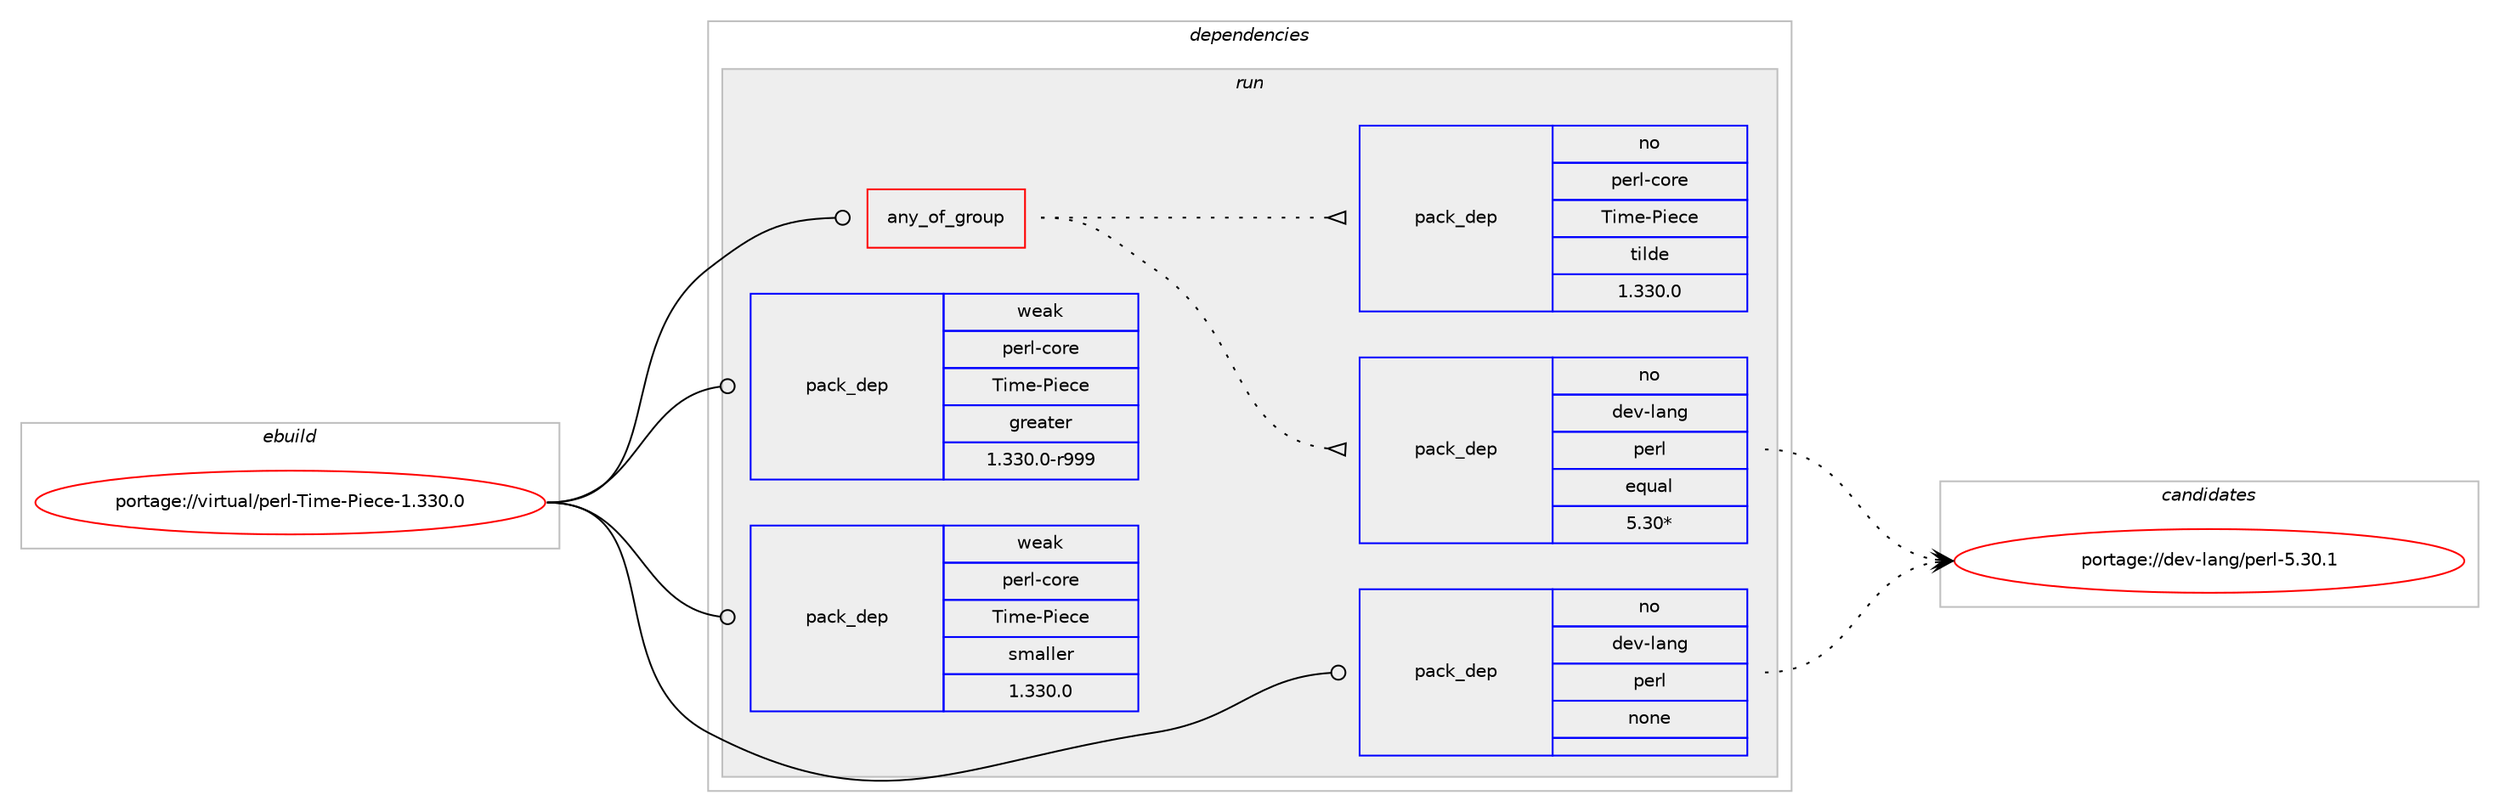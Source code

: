 digraph prolog {

# *************
# Graph options
# *************

newrank=true;
concentrate=true;
compound=true;
graph [rankdir=LR,fontname=Helvetica,fontsize=10,ranksep=1.5];#, ranksep=2.5, nodesep=0.2];
edge  [arrowhead=vee];
node  [fontname=Helvetica,fontsize=10];

# **********
# The ebuild
# **********

subgraph cluster_leftcol {
color=gray;
rank=same;
label=<<i>ebuild</i>>;
id [label="portage://virtual/perl-Time-Piece-1.330.0", color=red, width=4, href="../virtual/perl-Time-Piece-1.330.0.svg"];
}

# ****************
# The dependencies
# ****************

subgraph cluster_midcol {
color=gray;
label=<<i>dependencies</i>>;
subgraph cluster_compile {
fillcolor="#eeeeee";
style=filled;
label=<<i>compile</i>>;
}
subgraph cluster_compileandrun {
fillcolor="#eeeeee";
style=filled;
label=<<i>compile and run</i>>;
}
subgraph cluster_run {
fillcolor="#eeeeee";
style=filled;
label=<<i>run</i>>;
subgraph any119 {
dependency8703 [label=<<TABLE BORDER="0" CELLBORDER="1" CELLSPACING="0" CELLPADDING="4"><TR><TD CELLPADDING="10">any_of_group</TD></TR></TABLE>>, shape=none, color=red];subgraph pack7206 {
dependency8704 [label=<<TABLE BORDER="0" CELLBORDER="1" CELLSPACING="0" CELLPADDING="4" WIDTH="220"><TR><TD ROWSPAN="6" CELLPADDING="30">pack_dep</TD></TR><TR><TD WIDTH="110">no</TD></TR><TR><TD>dev-lang</TD></TR><TR><TD>perl</TD></TR><TR><TD>equal</TD></TR><TR><TD>5.30*</TD></TR></TABLE>>, shape=none, color=blue];
}
dependency8703:e -> dependency8704:w [weight=20,style="dotted",arrowhead="oinv"];
subgraph pack7207 {
dependency8705 [label=<<TABLE BORDER="0" CELLBORDER="1" CELLSPACING="0" CELLPADDING="4" WIDTH="220"><TR><TD ROWSPAN="6" CELLPADDING="30">pack_dep</TD></TR><TR><TD WIDTH="110">no</TD></TR><TR><TD>perl-core</TD></TR><TR><TD>Time-Piece</TD></TR><TR><TD>tilde</TD></TR><TR><TD>1.330.0</TD></TR></TABLE>>, shape=none, color=blue];
}
dependency8703:e -> dependency8705:w [weight=20,style="dotted",arrowhead="oinv"];
}
id:e -> dependency8703:w [weight=20,style="solid",arrowhead="odot"];
subgraph pack7208 {
dependency8706 [label=<<TABLE BORDER="0" CELLBORDER="1" CELLSPACING="0" CELLPADDING="4" WIDTH="220"><TR><TD ROWSPAN="6" CELLPADDING="30">pack_dep</TD></TR><TR><TD WIDTH="110">no</TD></TR><TR><TD>dev-lang</TD></TR><TR><TD>perl</TD></TR><TR><TD>none</TD></TR><TR><TD></TD></TR></TABLE>>, shape=none, color=blue];
}
id:e -> dependency8706:w [weight=20,style="solid",arrowhead="odot"];
subgraph pack7209 {
dependency8707 [label=<<TABLE BORDER="0" CELLBORDER="1" CELLSPACING="0" CELLPADDING="4" WIDTH="220"><TR><TD ROWSPAN="6" CELLPADDING="30">pack_dep</TD></TR><TR><TD WIDTH="110">weak</TD></TR><TR><TD>perl-core</TD></TR><TR><TD>Time-Piece</TD></TR><TR><TD>greater</TD></TR><TR><TD>1.330.0-r999</TD></TR></TABLE>>, shape=none, color=blue];
}
id:e -> dependency8707:w [weight=20,style="solid",arrowhead="odot"];
subgraph pack7210 {
dependency8708 [label=<<TABLE BORDER="0" CELLBORDER="1" CELLSPACING="0" CELLPADDING="4" WIDTH="220"><TR><TD ROWSPAN="6" CELLPADDING="30">pack_dep</TD></TR><TR><TD WIDTH="110">weak</TD></TR><TR><TD>perl-core</TD></TR><TR><TD>Time-Piece</TD></TR><TR><TD>smaller</TD></TR><TR><TD>1.330.0</TD></TR></TABLE>>, shape=none, color=blue];
}
id:e -> dependency8708:w [weight=20,style="solid",arrowhead="odot"];
}
}

# **************
# The candidates
# **************

subgraph cluster_choices {
rank=same;
color=gray;
label=<<i>candidates</i>>;

subgraph choice7206 {
color=black;
nodesep=1;
choice10010111845108971101034711210111410845534651484649 [label="portage://dev-lang/perl-5.30.1", color=red, width=4,href="../dev-lang/perl-5.30.1.svg"];
dependency8704:e -> choice10010111845108971101034711210111410845534651484649:w [style=dotted,weight="100"];
}
subgraph choice7207 {
color=black;
nodesep=1;
}
subgraph choice7208 {
color=black;
nodesep=1;
choice10010111845108971101034711210111410845534651484649 [label="portage://dev-lang/perl-5.30.1", color=red, width=4,href="../dev-lang/perl-5.30.1.svg"];
dependency8706:e -> choice10010111845108971101034711210111410845534651484649:w [style=dotted,weight="100"];
}
subgraph choice7209 {
color=black;
nodesep=1;
}
subgraph choice7210 {
color=black;
nodesep=1;
}
}

}

